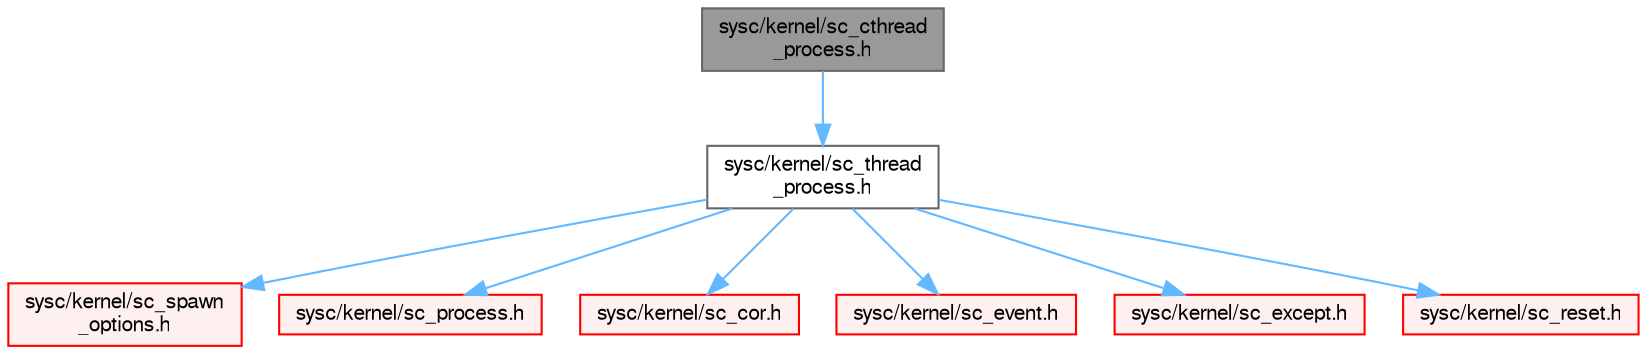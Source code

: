 digraph "sysc/kernel/sc_cthread_process.h"
{
 // LATEX_PDF_SIZE
  bgcolor="transparent";
  edge [fontname=FreeSans,fontsize=10,labelfontname=FreeSans,labelfontsize=10];
  node [fontname=FreeSans,fontsize=10,shape=box,height=0.2,width=0.4];
  Node1 [id="Node000001",label="sysc/kernel/sc_cthread\l_process.h",height=0.2,width=0.4,color="gray40", fillcolor="grey60", style="filled", fontcolor="black",tooltip=" "];
  Node1 -> Node2 [id="edge1_Node000001_Node000002",color="steelblue1",style="solid",tooltip=" "];
  Node2 [id="Node000002",label="sysc/kernel/sc_thread\l_process.h",height=0.2,width=0.4,color="grey40", fillcolor="white", style="filled",URL="$a00356.html",tooltip=" "];
  Node2 -> Node3 [id="edge2_Node000002_Node000003",color="steelblue1",style="solid",tooltip=" "];
  Node3 [id="Node000003",label="sysc/kernel/sc_spawn\l_options.h",height=0.2,width=0.4,color="red", fillcolor="#FFF0F0", style="filled",URL="$a00395.html",tooltip=" "];
  Node2 -> Node26 [id="edge3_Node000002_Node000026",color="steelblue1",style="solid",tooltip=" "];
  Node26 [id="Node000026",label="sysc/kernel/sc_process.h",height=0.2,width=0.4,color="red", fillcolor="#FFF0F0", style="filled",URL="$a00437.html",tooltip=" "];
  Node2 -> Node65 [id="edge4_Node000002_Node000065",color="steelblue1",style="solid",tooltip=" "];
  Node65 [id="Node000065",label="sysc/kernel/sc_cor.h",height=0.2,width=0.4,color="red", fillcolor="#FFF0F0", style="filled",URL="$a00368.html",tooltip=" "];
  Node2 -> Node23 [id="edge5_Node000002_Node000023",color="steelblue1",style="solid",tooltip=" "];
  Node23 [id="Node000023",label="sysc/kernel/sc_event.h",height=0.2,width=0.4,color="red", fillcolor="#FFF0F0", style="filled",URL="$a00398.html",tooltip=" "];
  Node2 -> Node66 [id="edge6_Node000002_Node000066",color="steelblue1",style="solid",tooltip=" "];
  Node66 [id="Node000066",label="sysc/kernel/sc_except.h",height=0.2,width=0.4,color="red", fillcolor="#FFF0F0", style="filled",URL="$a00410.html",tooltip=" "];
  Node2 -> Node67 [id="edge7_Node000002_Node000067",color="steelblue1",style="solid",tooltip=" "];
  Node67 [id="Node000067",label="sysc/kernel/sc_reset.h",height=0.2,width=0.4,color="red", fillcolor="#FFF0F0", style="filled",URL="$a00359.html",tooltip=" "];
}

